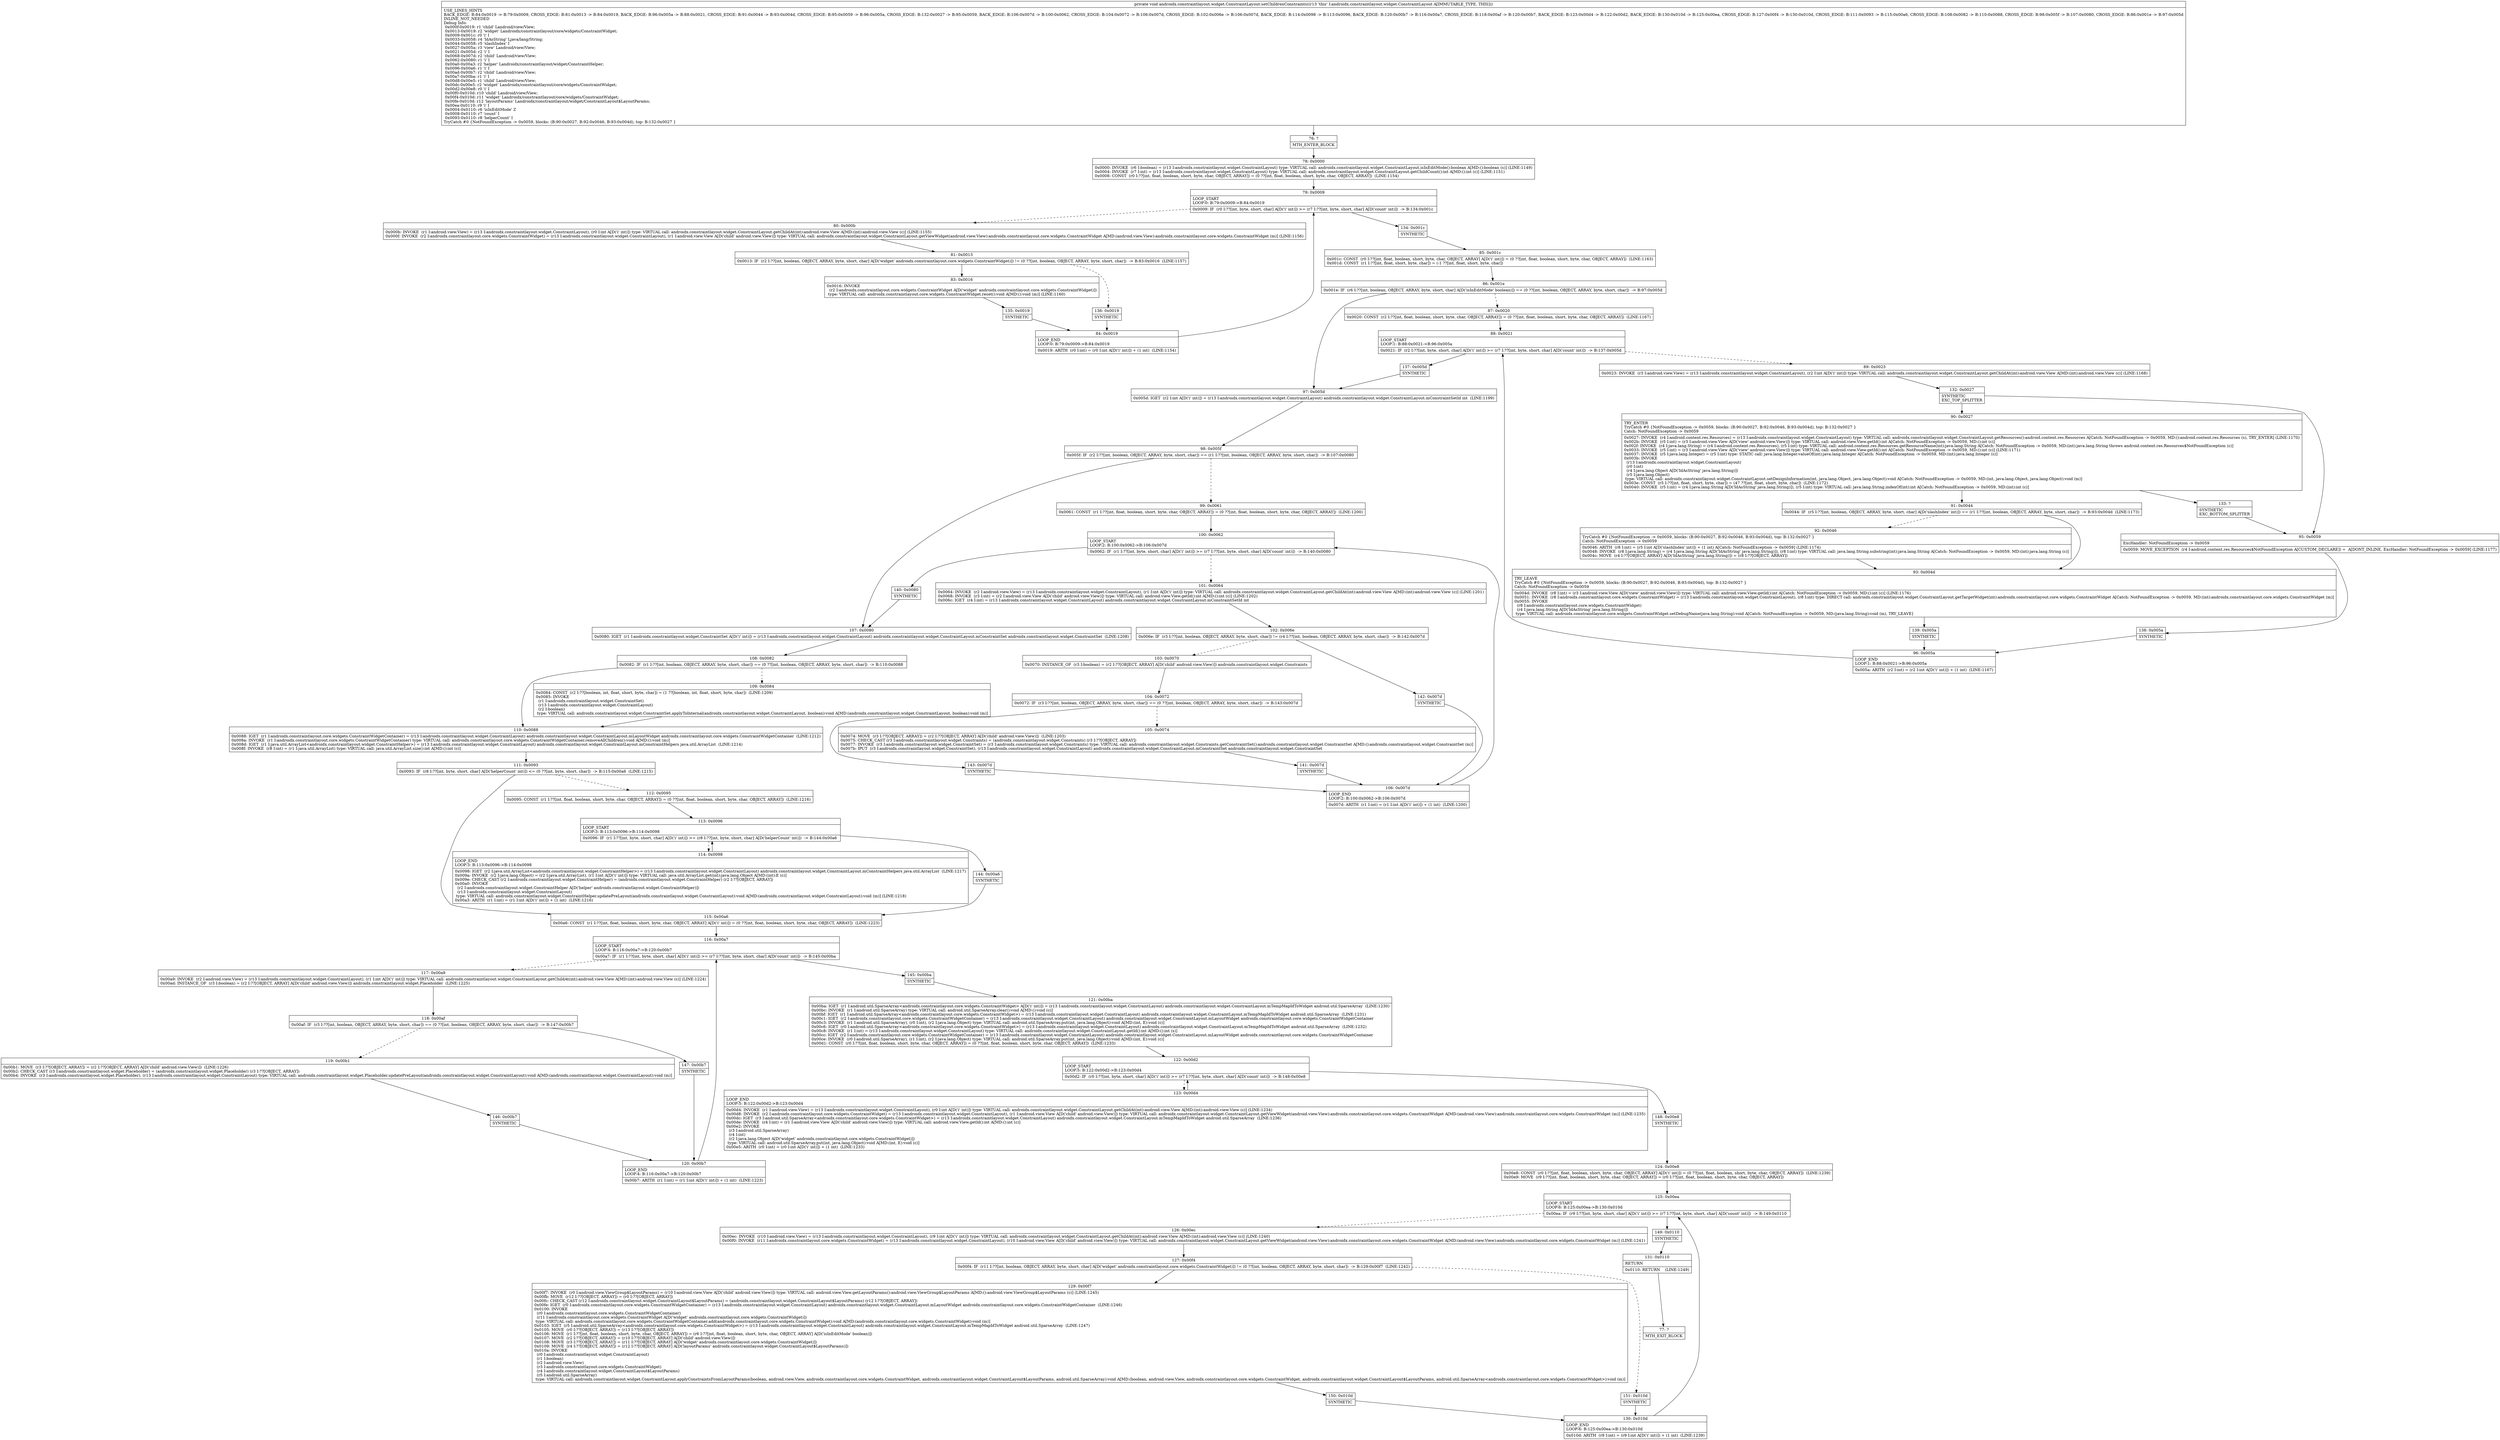 digraph "CFG forandroidx.constraintlayout.widget.ConstraintLayout.setChildrenConstraints()V" {
Node_76 [shape=record,label="{76\:\ ?|MTH_ENTER_BLOCK\l}"];
Node_78 [shape=record,label="{78\:\ 0x0000|0x0000: INVOKE  (r6 I:boolean) = (r13 I:androidx.constraintlayout.widget.ConstraintLayout) type: VIRTUAL call: androidx.constraintlayout.widget.ConstraintLayout.isInEditMode():boolean A[MD:():boolean (s)] (LINE:1149)\l0x0004: INVOKE  (r7 I:int) = (r13 I:androidx.constraintlayout.widget.ConstraintLayout) type: VIRTUAL call: androidx.constraintlayout.widget.ConstraintLayout.getChildCount():int A[MD:():int (c)] (LINE:1151)\l0x0008: CONST  (r0 I:??[int, float, boolean, short, byte, char, OBJECT, ARRAY]) = (0 ??[int, float, boolean, short, byte, char, OBJECT, ARRAY])  (LINE:1154)\l}"];
Node_79 [shape=record,label="{79\:\ 0x0009|LOOP_START\lLOOP:0: B:79:0x0009\-\>B:84:0x0019\l|0x0009: IF  (r0 I:??[int, byte, short, char] A[D('i' int)]) \>= (r7 I:??[int, byte, short, char] A[D('count' int)])  \-\> B:134:0x001c \l}"];
Node_80 [shape=record,label="{80\:\ 0x000b|0x000b: INVOKE  (r1 I:android.view.View) = (r13 I:androidx.constraintlayout.widget.ConstraintLayout), (r0 I:int A[D('i' int)]) type: VIRTUAL call: androidx.constraintlayout.widget.ConstraintLayout.getChildAt(int):android.view.View A[MD:(int):android.view.View (c)] (LINE:1155)\l0x000f: INVOKE  (r2 I:androidx.constraintlayout.core.widgets.ConstraintWidget) = (r13 I:androidx.constraintlayout.widget.ConstraintLayout), (r1 I:android.view.View A[D('child' android.view.View)]) type: VIRTUAL call: androidx.constraintlayout.widget.ConstraintLayout.getViewWidget(android.view.View):androidx.constraintlayout.core.widgets.ConstraintWidget A[MD:(android.view.View):androidx.constraintlayout.core.widgets.ConstraintWidget (m)] (LINE:1156)\l}"];
Node_81 [shape=record,label="{81\:\ 0x0013|0x0013: IF  (r2 I:??[int, boolean, OBJECT, ARRAY, byte, short, char] A[D('widget' androidx.constraintlayout.core.widgets.ConstraintWidget)]) != (0 ??[int, boolean, OBJECT, ARRAY, byte, short, char])  \-\> B:83:0x0016  (LINE:1157)\l}"];
Node_83 [shape=record,label="{83\:\ 0x0016|0x0016: INVOKE  \l  (r2 I:androidx.constraintlayout.core.widgets.ConstraintWidget A[D('widget' androidx.constraintlayout.core.widgets.ConstraintWidget)])\l type: VIRTUAL call: androidx.constraintlayout.core.widgets.ConstraintWidget.reset():void A[MD:():void (m)] (LINE:1160)\l}"];
Node_135 [shape=record,label="{135\:\ 0x0019|SYNTHETIC\l}"];
Node_84 [shape=record,label="{84\:\ 0x0019|LOOP_END\lLOOP:0: B:79:0x0009\-\>B:84:0x0019\l|0x0019: ARITH  (r0 I:int) = (r0 I:int A[D('i' int)]) + (1 int)  (LINE:1154)\l}"];
Node_136 [shape=record,label="{136\:\ 0x0019|SYNTHETIC\l}"];
Node_134 [shape=record,label="{134\:\ 0x001c|SYNTHETIC\l}"];
Node_85 [shape=record,label="{85\:\ 0x001c|0x001c: CONST  (r0 I:??[int, float, boolean, short, byte, char, OBJECT, ARRAY] A[D('i' int)]) = (0 ??[int, float, boolean, short, byte, char, OBJECT, ARRAY])  (LINE:1163)\l0x001d: CONST  (r1 I:??[int, float, short, byte, char]) = (\-1 ??[int, float, short, byte, char]) \l}"];
Node_86 [shape=record,label="{86\:\ 0x001e|0x001e: IF  (r6 I:??[int, boolean, OBJECT, ARRAY, byte, short, char] A[D('isInEditMode' boolean)]) == (0 ??[int, boolean, OBJECT, ARRAY, byte, short, char])  \-\> B:97:0x005d \l}"];
Node_87 [shape=record,label="{87\:\ 0x0020|0x0020: CONST  (r2 I:??[int, float, boolean, short, byte, char, OBJECT, ARRAY]) = (0 ??[int, float, boolean, short, byte, char, OBJECT, ARRAY])  (LINE:1167)\l}"];
Node_88 [shape=record,label="{88\:\ 0x0021|LOOP_START\lLOOP:1: B:88:0x0021\-\>B:96:0x005a\l|0x0021: IF  (r2 I:??[int, byte, short, char] A[D('i' int)]) \>= (r7 I:??[int, byte, short, char] A[D('count' int)])  \-\> B:137:0x005d \l}"];
Node_89 [shape=record,label="{89\:\ 0x0023|0x0023: INVOKE  (r3 I:android.view.View) = (r13 I:androidx.constraintlayout.widget.ConstraintLayout), (r2 I:int A[D('i' int)]) type: VIRTUAL call: androidx.constraintlayout.widget.ConstraintLayout.getChildAt(int):android.view.View A[MD:(int):android.view.View (c)] (LINE:1168)\l}"];
Node_132 [shape=record,label="{132\:\ 0x0027|SYNTHETIC\lEXC_TOP_SPLITTER\l}"];
Node_90 [shape=record,label="{90\:\ 0x0027|TRY_ENTER\lTryCatch #0 \{NotFoundException \-\> 0x0059, blocks: (B:90:0x0027, B:92:0x0046, B:93:0x004d), top: B:132:0x0027 \}\lCatch: NotFoundException \-\> 0x0059\l|0x0027: INVOKE  (r4 I:android.content.res.Resources) = (r13 I:androidx.constraintlayout.widget.ConstraintLayout) type: VIRTUAL call: androidx.constraintlayout.widget.ConstraintLayout.getResources():android.content.res.Resources A[Catch: NotFoundException \-\> 0x0059, MD:():android.content.res.Resources (s), TRY_ENTER] (LINE:1170)\l0x002b: INVOKE  (r5 I:int) = (r3 I:android.view.View A[D('view' android.view.View)]) type: VIRTUAL call: android.view.View.getId():int A[Catch: NotFoundException \-\> 0x0059, MD:():int (c)]\l0x002f: INVOKE  (r4 I:java.lang.String) = (r4 I:android.content.res.Resources), (r5 I:int) type: VIRTUAL call: android.content.res.Resources.getResourceName(int):java.lang.String A[Catch: NotFoundException \-\> 0x0059, MD:(int):java.lang.String throws android.content.res.Resources$NotFoundException (c)]\l0x0033: INVOKE  (r5 I:int) = (r3 I:android.view.View A[D('view' android.view.View)]) type: VIRTUAL call: android.view.View.getId():int A[Catch: NotFoundException \-\> 0x0059, MD:():int (c)] (LINE:1171)\l0x0037: INVOKE  (r5 I:java.lang.Integer) = (r5 I:int) type: STATIC call: java.lang.Integer.valueOf(int):java.lang.Integer A[Catch: NotFoundException \-\> 0x0059, MD:(int):java.lang.Integer (c)]\l0x003b: INVOKE  \l  (r13 I:androidx.constraintlayout.widget.ConstraintLayout)\l  (r0 I:int)\l  (r4 I:java.lang.Object A[D('IdAsString' java.lang.String)])\l  (r5 I:java.lang.Object)\l type: VIRTUAL call: androidx.constraintlayout.widget.ConstraintLayout.setDesignInformation(int, java.lang.Object, java.lang.Object):void A[Catch: NotFoundException \-\> 0x0059, MD:(int, java.lang.Object, java.lang.Object):void (m)]\l0x003e: CONST  (r5 I:??[int, float, short, byte, char]) = (47 ??[int, float, short, byte, char])  (LINE:1172)\l0x0040: INVOKE  (r5 I:int) = (r4 I:java.lang.String A[D('IdAsString' java.lang.String)]), (r5 I:int) type: VIRTUAL call: java.lang.String.indexOf(int):int A[Catch: NotFoundException \-\> 0x0059, MD:(int):int (c)]\l}"];
Node_91 [shape=record,label="{91\:\ 0x0044|0x0044: IF  (r5 I:??[int, boolean, OBJECT, ARRAY, byte, short, char] A[D('slashIndex' int)]) == (r1 I:??[int, boolean, OBJECT, ARRAY, byte, short, char])  \-\> B:93:0x004d  (LINE:1173)\l}"];
Node_92 [shape=record,label="{92\:\ 0x0046|TryCatch #0 \{NotFoundException \-\> 0x0059, blocks: (B:90:0x0027, B:92:0x0046, B:93:0x004d), top: B:132:0x0027 \}\lCatch: NotFoundException \-\> 0x0059\l|0x0046: ARITH  (r8 I:int) = (r5 I:int A[D('slashIndex' int)]) + (1 int) A[Catch: NotFoundException \-\> 0x0059] (LINE:1174)\l0x0048: INVOKE  (r8 I:java.lang.String) = (r4 I:java.lang.String A[D('IdAsString' java.lang.String)]), (r8 I:int) type: VIRTUAL call: java.lang.String.substring(int):java.lang.String A[Catch: NotFoundException \-\> 0x0059, MD:(int):java.lang.String (c)]\l0x004c: MOVE  (r4 I:??[OBJECT, ARRAY] A[D('IdAsString' java.lang.String)]) = (r8 I:??[OBJECT, ARRAY]) \l}"];
Node_93 [shape=record,label="{93\:\ 0x004d|TRY_LEAVE\lTryCatch #0 \{NotFoundException \-\> 0x0059, blocks: (B:90:0x0027, B:92:0x0046, B:93:0x004d), top: B:132:0x0027 \}\lCatch: NotFoundException \-\> 0x0059\l|0x004d: INVOKE  (r8 I:int) = (r3 I:android.view.View A[D('view' android.view.View)]) type: VIRTUAL call: android.view.View.getId():int A[Catch: NotFoundException \-\> 0x0059, MD:():int (c)] (LINE:1176)\l0x0051: INVOKE  (r8 I:androidx.constraintlayout.core.widgets.ConstraintWidget) = (r13 I:androidx.constraintlayout.widget.ConstraintLayout), (r8 I:int) type: DIRECT call: androidx.constraintlayout.widget.ConstraintLayout.getTargetWidget(int):androidx.constraintlayout.core.widgets.ConstraintWidget A[Catch: NotFoundException \-\> 0x0059, MD:(int):androidx.constraintlayout.core.widgets.ConstraintWidget (m)]\l0x0055: INVOKE  \l  (r8 I:androidx.constraintlayout.core.widgets.ConstraintWidget)\l  (r4 I:java.lang.String A[D('IdAsString' java.lang.String)])\l type: VIRTUAL call: androidx.constraintlayout.core.widgets.ConstraintWidget.setDebugName(java.lang.String):void A[Catch: NotFoundException \-\> 0x0059, MD:(java.lang.String):void (m), TRY_LEAVE]\l}"];
Node_139 [shape=record,label="{139\:\ 0x005a|SYNTHETIC\l}"];
Node_96 [shape=record,label="{96\:\ 0x005a|LOOP_END\lLOOP:1: B:88:0x0021\-\>B:96:0x005a\l|0x005a: ARITH  (r2 I:int) = (r2 I:int A[D('i' int)]) + (1 int)  (LINE:1167)\l}"];
Node_133 [shape=record,label="{133\:\ ?|SYNTHETIC\lEXC_BOTTOM_SPLITTER\l}"];
Node_95 [shape=record,label="{95\:\ 0x0059|ExcHandler: NotFoundException \-\> 0x0059\l|0x0059: MOVE_EXCEPTION  (r4 I:android.content.res.Resources$NotFoundException A[CUSTOM_DECLARE]) =  A[DONT_INLINE, ExcHandler: NotFoundException \-\> 0x0059] (LINE:1177)\l}"];
Node_138 [shape=record,label="{138\:\ 0x005a|SYNTHETIC\l}"];
Node_137 [shape=record,label="{137\:\ 0x005d|SYNTHETIC\l}"];
Node_97 [shape=record,label="{97\:\ 0x005d|0x005d: IGET  (r2 I:int A[D('i' int)]) = (r13 I:androidx.constraintlayout.widget.ConstraintLayout) androidx.constraintlayout.widget.ConstraintLayout.mConstraintSetId int  (LINE:1199)\l}"];
Node_98 [shape=record,label="{98\:\ 0x005f|0x005f: IF  (r2 I:??[int, boolean, OBJECT, ARRAY, byte, short, char]) == (r1 I:??[int, boolean, OBJECT, ARRAY, byte, short, char])  \-\> B:107:0x0080 \l}"];
Node_99 [shape=record,label="{99\:\ 0x0061|0x0061: CONST  (r1 I:??[int, float, boolean, short, byte, char, OBJECT, ARRAY]) = (0 ??[int, float, boolean, short, byte, char, OBJECT, ARRAY])  (LINE:1200)\l}"];
Node_100 [shape=record,label="{100\:\ 0x0062|LOOP_START\lLOOP:2: B:100:0x0062\-\>B:106:0x007d\l|0x0062: IF  (r1 I:??[int, byte, short, char] A[D('i' int)]) \>= (r7 I:??[int, byte, short, char] A[D('count' int)])  \-\> B:140:0x0080 \l}"];
Node_101 [shape=record,label="{101\:\ 0x0064|0x0064: INVOKE  (r2 I:android.view.View) = (r13 I:androidx.constraintlayout.widget.ConstraintLayout), (r1 I:int A[D('i' int)]) type: VIRTUAL call: androidx.constraintlayout.widget.ConstraintLayout.getChildAt(int):android.view.View A[MD:(int):android.view.View (c)] (LINE:1201)\l0x0068: INVOKE  (r3 I:int) = (r2 I:android.view.View A[D('child' android.view.View)]) type: VIRTUAL call: android.view.View.getId():int A[MD:():int (c)] (LINE:1202)\l0x006c: IGET  (r4 I:int) = (r13 I:androidx.constraintlayout.widget.ConstraintLayout) androidx.constraintlayout.widget.ConstraintLayout.mConstraintSetId int \l}"];
Node_102 [shape=record,label="{102\:\ 0x006e|0x006e: IF  (r3 I:??[int, boolean, OBJECT, ARRAY, byte, short, char]) != (r4 I:??[int, boolean, OBJECT, ARRAY, byte, short, char])  \-\> B:142:0x007d \l}"];
Node_103 [shape=record,label="{103\:\ 0x0070|0x0070: INSTANCE_OF  (r3 I:boolean) = (r2 I:??[OBJECT, ARRAY] A[D('child' android.view.View)]) androidx.constraintlayout.widget.Constraints \l}"];
Node_104 [shape=record,label="{104\:\ 0x0072|0x0072: IF  (r3 I:??[int, boolean, OBJECT, ARRAY, byte, short, char]) == (0 ??[int, boolean, OBJECT, ARRAY, byte, short, char])  \-\> B:143:0x007d \l}"];
Node_105 [shape=record,label="{105\:\ 0x0074|0x0074: MOVE  (r3 I:??[OBJECT, ARRAY]) = (r2 I:??[OBJECT, ARRAY] A[D('child' android.view.View)])  (LINE:1203)\l0x0075: CHECK_CAST (r3 I:androidx.constraintlayout.widget.Constraints) = (androidx.constraintlayout.widget.Constraints) (r3 I:??[OBJECT, ARRAY]) \l0x0077: INVOKE  (r3 I:androidx.constraintlayout.widget.ConstraintSet) = (r3 I:androidx.constraintlayout.widget.Constraints) type: VIRTUAL call: androidx.constraintlayout.widget.Constraints.getConstraintSet():androidx.constraintlayout.widget.ConstraintSet A[MD:():androidx.constraintlayout.widget.ConstraintSet (m)]\l0x007b: IPUT  (r3 I:androidx.constraintlayout.widget.ConstraintSet), (r13 I:androidx.constraintlayout.widget.ConstraintLayout) androidx.constraintlayout.widget.ConstraintLayout.mConstraintSet androidx.constraintlayout.widget.ConstraintSet \l}"];
Node_141 [shape=record,label="{141\:\ 0x007d|SYNTHETIC\l}"];
Node_106 [shape=record,label="{106\:\ 0x007d|LOOP_END\lLOOP:2: B:100:0x0062\-\>B:106:0x007d\l|0x007d: ARITH  (r1 I:int) = (r1 I:int A[D('i' int)]) + (1 int)  (LINE:1200)\l}"];
Node_143 [shape=record,label="{143\:\ 0x007d|SYNTHETIC\l}"];
Node_142 [shape=record,label="{142\:\ 0x007d|SYNTHETIC\l}"];
Node_140 [shape=record,label="{140\:\ 0x0080|SYNTHETIC\l}"];
Node_107 [shape=record,label="{107\:\ 0x0080|0x0080: IGET  (r1 I:androidx.constraintlayout.widget.ConstraintSet A[D('i' int)]) = (r13 I:androidx.constraintlayout.widget.ConstraintLayout) androidx.constraintlayout.widget.ConstraintLayout.mConstraintSet androidx.constraintlayout.widget.ConstraintSet  (LINE:1208)\l}"];
Node_108 [shape=record,label="{108\:\ 0x0082|0x0082: IF  (r1 I:??[int, boolean, OBJECT, ARRAY, byte, short, char]) == (0 ??[int, boolean, OBJECT, ARRAY, byte, short, char])  \-\> B:110:0x0088 \l}"];
Node_109 [shape=record,label="{109\:\ 0x0084|0x0084: CONST  (r2 I:??[boolean, int, float, short, byte, char]) = (1 ??[boolean, int, float, short, byte, char])  (LINE:1209)\l0x0085: INVOKE  \l  (r1 I:androidx.constraintlayout.widget.ConstraintSet)\l  (r13 I:androidx.constraintlayout.widget.ConstraintLayout)\l  (r2 I:boolean)\l type: VIRTUAL call: androidx.constraintlayout.widget.ConstraintSet.applyToInternal(androidx.constraintlayout.widget.ConstraintLayout, boolean):void A[MD:(androidx.constraintlayout.widget.ConstraintLayout, boolean):void (m)]\l}"];
Node_110 [shape=record,label="{110\:\ 0x0088|0x0088: IGET  (r1 I:androidx.constraintlayout.core.widgets.ConstraintWidgetContainer) = (r13 I:androidx.constraintlayout.widget.ConstraintLayout) androidx.constraintlayout.widget.ConstraintLayout.mLayoutWidget androidx.constraintlayout.core.widgets.ConstraintWidgetContainer  (LINE:1212)\l0x008a: INVOKE  (r1 I:androidx.constraintlayout.core.widgets.ConstraintWidgetContainer) type: VIRTUAL call: androidx.constraintlayout.core.widgets.ConstraintWidgetContainer.removeAllChildren():void A[MD:():void (m)]\l0x008d: IGET  (r1 I:java.util.ArrayList\<androidx.constraintlayout.widget.ConstraintHelper\>) = (r13 I:androidx.constraintlayout.widget.ConstraintLayout) androidx.constraintlayout.widget.ConstraintLayout.mConstraintHelpers java.util.ArrayList  (LINE:1214)\l0x008f: INVOKE  (r8 I:int) = (r1 I:java.util.ArrayList) type: VIRTUAL call: java.util.ArrayList.size():int A[MD:():int (c)]\l}"];
Node_111 [shape=record,label="{111\:\ 0x0093|0x0093: IF  (r8 I:??[int, byte, short, char] A[D('helperCount' int)]) \<= (0 ??[int, byte, short, char])  \-\> B:115:0x00a6  (LINE:1215)\l}"];
Node_112 [shape=record,label="{112\:\ 0x0095|0x0095: CONST  (r1 I:??[int, float, boolean, short, byte, char, OBJECT, ARRAY]) = (0 ??[int, float, boolean, short, byte, char, OBJECT, ARRAY])  (LINE:1216)\l}"];
Node_113 [shape=record,label="{113\:\ 0x0096|LOOP_START\lLOOP:3: B:113:0x0096\-\>B:114:0x0098\l|0x0096: IF  (r1 I:??[int, byte, short, char] A[D('i' int)]) \>= (r8 I:??[int, byte, short, char] A[D('helperCount' int)])  \-\> B:144:0x00a6 \l}"];
Node_114 [shape=record,label="{114\:\ 0x0098|LOOP_END\lLOOP:3: B:113:0x0096\-\>B:114:0x0098\l|0x0098: IGET  (r2 I:java.util.ArrayList\<androidx.constraintlayout.widget.ConstraintHelper\>) = (r13 I:androidx.constraintlayout.widget.ConstraintLayout) androidx.constraintlayout.widget.ConstraintLayout.mConstraintHelpers java.util.ArrayList  (LINE:1217)\l0x009a: INVOKE  (r2 I:java.lang.Object) = (r2 I:java.util.ArrayList), (r1 I:int A[D('i' int)]) type: VIRTUAL call: java.util.ArrayList.get(int):java.lang.Object A[MD:(int):E (c)]\l0x009e: CHECK_CAST (r2 I:androidx.constraintlayout.widget.ConstraintHelper) = (androidx.constraintlayout.widget.ConstraintHelper) (r2 I:??[OBJECT, ARRAY]) \l0x00a0: INVOKE  \l  (r2 I:androidx.constraintlayout.widget.ConstraintHelper A[D('helper' androidx.constraintlayout.widget.ConstraintHelper)])\l  (r13 I:androidx.constraintlayout.widget.ConstraintLayout)\l type: VIRTUAL call: androidx.constraintlayout.widget.ConstraintHelper.updatePreLayout(androidx.constraintlayout.widget.ConstraintLayout):void A[MD:(androidx.constraintlayout.widget.ConstraintLayout):void (m)] (LINE:1218)\l0x00a3: ARITH  (r1 I:int) = (r1 I:int A[D('i' int)]) + (1 int)  (LINE:1216)\l}"];
Node_144 [shape=record,label="{144\:\ 0x00a6|SYNTHETIC\l}"];
Node_115 [shape=record,label="{115\:\ 0x00a6|0x00a6: CONST  (r1 I:??[int, float, boolean, short, byte, char, OBJECT, ARRAY] A[D('i' int)]) = (0 ??[int, float, boolean, short, byte, char, OBJECT, ARRAY])  (LINE:1223)\l}"];
Node_116 [shape=record,label="{116\:\ 0x00a7|LOOP_START\lLOOP:4: B:116:0x00a7\-\>B:120:0x00b7\l|0x00a7: IF  (r1 I:??[int, byte, short, char] A[D('i' int)]) \>= (r7 I:??[int, byte, short, char] A[D('count' int)])  \-\> B:145:0x00ba \l}"];
Node_117 [shape=record,label="{117\:\ 0x00a9|0x00a9: INVOKE  (r2 I:android.view.View) = (r13 I:androidx.constraintlayout.widget.ConstraintLayout), (r1 I:int A[D('i' int)]) type: VIRTUAL call: androidx.constraintlayout.widget.ConstraintLayout.getChildAt(int):android.view.View A[MD:(int):android.view.View (c)] (LINE:1224)\l0x00ad: INSTANCE_OF  (r3 I:boolean) = (r2 I:??[OBJECT, ARRAY] A[D('child' android.view.View)]) androidx.constraintlayout.widget.Placeholder  (LINE:1225)\l}"];
Node_118 [shape=record,label="{118\:\ 0x00af|0x00af: IF  (r3 I:??[int, boolean, OBJECT, ARRAY, byte, short, char]) == (0 ??[int, boolean, OBJECT, ARRAY, byte, short, char])  \-\> B:147:0x00b7 \l}"];
Node_119 [shape=record,label="{119\:\ 0x00b1|0x00b1: MOVE  (r3 I:??[OBJECT, ARRAY]) = (r2 I:??[OBJECT, ARRAY] A[D('child' android.view.View)])  (LINE:1226)\l0x00b2: CHECK_CAST (r3 I:androidx.constraintlayout.widget.Placeholder) = (androidx.constraintlayout.widget.Placeholder) (r3 I:??[OBJECT, ARRAY]) \l0x00b4: INVOKE  (r3 I:androidx.constraintlayout.widget.Placeholder), (r13 I:androidx.constraintlayout.widget.ConstraintLayout) type: VIRTUAL call: androidx.constraintlayout.widget.Placeholder.updatePreLayout(androidx.constraintlayout.widget.ConstraintLayout):void A[MD:(androidx.constraintlayout.widget.ConstraintLayout):void (m)]\l}"];
Node_146 [shape=record,label="{146\:\ 0x00b7|SYNTHETIC\l}"];
Node_120 [shape=record,label="{120\:\ 0x00b7|LOOP_END\lLOOP:4: B:116:0x00a7\-\>B:120:0x00b7\l|0x00b7: ARITH  (r1 I:int) = (r1 I:int A[D('i' int)]) + (1 int)  (LINE:1223)\l}"];
Node_147 [shape=record,label="{147\:\ 0x00b7|SYNTHETIC\l}"];
Node_145 [shape=record,label="{145\:\ 0x00ba|SYNTHETIC\l}"];
Node_121 [shape=record,label="{121\:\ 0x00ba|0x00ba: IGET  (r1 I:android.util.SparseArray\<androidx.constraintlayout.core.widgets.ConstraintWidget\> A[D('i' int)]) = (r13 I:androidx.constraintlayout.widget.ConstraintLayout) androidx.constraintlayout.widget.ConstraintLayout.mTempMapIdToWidget android.util.SparseArray  (LINE:1230)\l0x00bc: INVOKE  (r1 I:android.util.SparseArray) type: VIRTUAL call: android.util.SparseArray.clear():void A[MD:():void (c)]\l0x00bf: IGET  (r1 I:android.util.SparseArray\<androidx.constraintlayout.core.widgets.ConstraintWidget\>) = (r13 I:androidx.constraintlayout.widget.ConstraintLayout) androidx.constraintlayout.widget.ConstraintLayout.mTempMapIdToWidget android.util.SparseArray  (LINE:1231)\l0x00c1: IGET  (r2 I:androidx.constraintlayout.core.widgets.ConstraintWidgetContainer) = (r13 I:androidx.constraintlayout.widget.ConstraintLayout) androidx.constraintlayout.widget.ConstraintLayout.mLayoutWidget androidx.constraintlayout.core.widgets.ConstraintWidgetContainer \l0x00c3: INVOKE  (r1 I:android.util.SparseArray), (r0 I:int), (r2 I:java.lang.Object) type: VIRTUAL call: android.util.SparseArray.put(int, java.lang.Object):void A[MD:(int, E):void (c)]\l0x00c6: IGET  (r0 I:android.util.SparseArray\<androidx.constraintlayout.core.widgets.ConstraintWidget\>) = (r13 I:androidx.constraintlayout.widget.ConstraintLayout) androidx.constraintlayout.widget.ConstraintLayout.mTempMapIdToWidget android.util.SparseArray  (LINE:1232)\l0x00c8: INVOKE  (r1 I:int) = (r13 I:androidx.constraintlayout.widget.ConstraintLayout) type: VIRTUAL call: androidx.constraintlayout.widget.ConstraintLayout.getId():int A[MD:():int (s)]\l0x00cc: IGET  (r2 I:androidx.constraintlayout.core.widgets.ConstraintWidgetContainer) = (r13 I:androidx.constraintlayout.widget.ConstraintLayout) androidx.constraintlayout.widget.ConstraintLayout.mLayoutWidget androidx.constraintlayout.core.widgets.ConstraintWidgetContainer \l0x00ce: INVOKE  (r0 I:android.util.SparseArray), (r1 I:int), (r2 I:java.lang.Object) type: VIRTUAL call: android.util.SparseArray.put(int, java.lang.Object):void A[MD:(int, E):void (c)]\l0x00d1: CONST  (r0 I:??[int, float, boolean, short, byte, char, OBJECT, ARRAY]) = (0 ??[int, float, boolean, short, byte, char, OBJECT, ARRAY])  (LINE:1233)\l}"];
Node_122 [shape=record,label="{122\:\ 0x00d2|LOOP_START\lLOOP:5: B:122:0x00d2\-\>B:123:0x00d4\l|0x00d2: IF  (r0 I:??[int, byte, short, char] A[D('i' int)]) \>= (r7 I:??[int, byte, short, char] A[D('count' int)])  \-\> B:148:0x00e8 \l}"];
Node_123 [shape=record,label="{123\:\ 0x00d4|LOOP_END\lLOOP:5: B:122:0x00d2\-\>B:123:0x00d4\l|0x00d4: INVOKE  (r1 I:android.view.View) = (r13 I:androidx.constraintlayout.widget.ConstraintLayout), (r0 I:int A[D('i' int)]) type: VIRTUAL call: androidx.constraintlayout.widget.ConstraintLayout.getChildAt(int):android.view.View A[MD:(int):android.view.View (c)] (LINE:1234)\l0x00d8: INVOKE  (r2 I:androidx.constraintlayout.core.widgets.ConstraintWidget) = (r13 I:androidx.constraintlayout.widget.ConstraintLayout), (r1 I:android.view.View A[D('child' android.view.View)]) type: VIRTUAL call: androidx.constraintlayout.widget.ConstraintLayout.getViewWidget(android.view.View):androidx.constraintlayout.core.widgets.ConstraintWidget A[MD:(android.view.View):androidx.constraintlayout.core.widgets.ConstraintWidget (m)] (LINE:1235)\l0x00dc: IGET  (r3 I:android.util.SparseArray\<androidx.constraintlayout.core.widgets.ConstraintWidget\>) = (r13 I:androidx.constraintlayout.widget.ConstraintLayout) androidx.constraintlayout.widget.ConstraintLayout.mTempMapIdToWidget android.util.SparseArray  (LINE:1236)\l0x00de: INVOKE  (r4 I:int) = (r1 I:android.view.View A[D('child' android.view.View)]) type: VIRTUAL call: android.view.View.getId():int A[MD:():int (c)]\l0x00e2: INVOKE  \l  (r3 I:android.util.SparseArray)\l  (r4 I:int)\l  (r2 I:java.lang.Object A[D('widget' androidx.constraintlayout.core.widgets.ConstraintWidget)])\l type: VIRTUAL call: android.util.SparseArray.put(int, java.lang.Object):void A[MD:(int, E):void (c)]\l0x00e5: ARITH  (r0 I:int) = (r0 I:int A[D('i' int)]) + (1 int)  (LINE:1233)\l}"];
Node_148 [shape=record,label="{148\:\ 0x00e8|SYNTHETIC\l}"];
Node_124 [shape=record,label="{124\:\ 0x00e8|0x00e8: CONST  (r0 I:??[int, float, boolean, short, byte, char, OBJECT, ARRAY] A[D('i' int)]) = (0 ??[int, float, boolean, short, byte, char, OBJECT, ARRAY])  (LINE:1239)\l0x00e9: MOVE  (r9 I:??[int, float, boolean, short, byte, char, OBJECT, ARRAY]) = (r0 I:??[int, float, boolean, short, byte, char, OBJECT, ARRAY]) \l}"];
Node_125 [shape=record,label="{125\:\ 0x00ea|LOOP_START\lLOOP:6: B:125:0x00ea\-\>B:130:0x010d\l|0x00ea: IF  (r9 I:??[int, byte, short, char] A[D('i' int)]) \>= (r7 I:??[int, byte, short, char] A[D('count' int)])  \-\> B:149:0x0110 \l}"];
Node_126 [shape=record,label="{126\:\ 0x00ec|0x00ec: INVOKE  (r10 I:android.view.View) = (r13 I:androidx.constraintlayout.widget.ConstraintLayout), (r9 I:int A[D('i' int)]) type: VIRTUAL call: androidx.constraintlayout.widget.ConstraintLayout.getChildAt(int):android.view.View A[MD:(int):android.view.View (c)] (LINE:1240)\l0x00f0: INVOKE  (r11 I:androidx.constraintlayout.core.widgets.ConstraintWidget) = (r13 I:androidx.constraintlayout.widget.ConstraintLayout), (r10 I:android.view.View A[D('child' android.view.View)]) type: VIRTUAL call: androidx.constraintlayout.widget.ConstraintLayout.getViewWidget(android.view.View):androidx.constraintlayout.core.widgets.ConstraintWidget A[MD:(android.view.View):androidx.constraintlayout.core.widgets.ConstraintWidget (m)] (LINE:1241)\l}"];
Node_127 [shape=record,label="{127\:\ 0x00f4|0x00f4: IF  (r11 I:??[int, boolean, OBJECT, ARRAY, byte, short, char] A[D('widget' androidx.constraintlayout.core.widgets.ConstraintWidget)]) != (0 ??[int, boolean, OBJECT, ARRAY, byte, short, char])  \-\> B:129:0x00f7  (LINE:1242)\l}"];
Node_129 [shape=record,label="{129\:\ 0x00f7|0x00f7: INVOKE  (r0 I:android.view.ViewGroup$LayoutParams) = (r10 I:android.view.View A[D('child' android.view.View)]) type: VIRTUAL call: android.view.View.getLayoutParams():android.view.ViewGroup$LayoutParams A[MD:():android.view.ViewGroup$LayoutParams (c)] (LINE:1245)\l0x00fb: MOVE  (r12 I:??[OBJECT, ARRAY]) = (r0 I:??[OBJECT, ARRAY]) \l0x00fc: CHECK_CAST (r12 I:androidx.constraintlayout.widget.ConstraintLayout$LayoutParams) = (androidx.constraintlayout.widget.ConstraintLayout$LayoutParams) (r12 I:??[OBJECT, ARRAY]) \l0x00fe: IGET  (r0 I:androidx.constraintlayout.core.widgets.ConstraintWidgetContainer) = (r13 I:androidx.constraintlayout.widget.ConstraintLayout) androidx.constraintlayout.widget.ConstraintLayout.mLayoutWidget androidx.constraintlayout.core.widgets.ConstraintWidgetContainer  (LINE:1246)\l0x0100: INVOKE  \l  (r0 I:androidx.constraintlayout.core.widgets.ConstraintWidgetContainer)\l  (r11 I:androidx.constraintlayout.core.widgets.ConstraintWidget A[D('widget' androidx.constraintlayout.core.widgets.ConstraintWidget)])\l type: VIRTUAL call: androidx.constraintlayout.core.widgets.ConstraintWidgetContainer.add(androidx.constraintlayout.core.widgets.ConstraintWidget):void A[MD:(androidx.constraintlayout.core.widgets.ConstraintWidget):void (m)]\l0x0103: IGET  (r5 I:android.util.SparseArray\<androidx.constraintlayout.core.widgets.ConstraintWidget\>) = (r13 I:androidx.constraintlayout.widget.ConstraintLayout) androidx.constraintlayout.widget.ConstraintLayout.mTempMapIdToWidget android.util.SparseArray  (LINE:1247)\l0x0105: MOVE  (r0 I:??[OBJECT, ARRAY]) = (r13 I:??[OBJECT, ARRAY]) \l0x0106: MOVE  (r1 I:??[int, float, boolean, short, byte, char, OBJECT, ARRAY]) = (r6 I:??[int, float, boolean, short, byte, char, OBJECT, ARRAY] A[D('isInEditMode' boolean)]) \l0x0107: MOVE  (r2 I:??[OBJECT, ARRAY]) = (r10 I:??[OBJECT, ARRAY] A[D('child' android.view.View)]) \l0x0108: MOVE  (r3 I:??[OBJECT, ARRAY]) = (r11 I:??[OBJECT, ARRAY] A[D('widget' androidx.constraintlayout.core.widgets.ConstraintWidget)]) \l0x0109: MOVE  (r4 I:??[OBJECT, ARRAY]) = (r12 I:??[OBJECT, ARRAY] A[D('layoutParams' androidx.constraintlayout.widget.ConstraintLayout$LayoutParams)]) \l0x010a: INVOKE  \l  (r0 I:androidx.constraintlayout.widget.ConstraintLayout)\l  (r1 I:boolean)\l  (r2 I:android.view.View)\l  (r3 I:androidx.constraintlayout.core.widgets.ConstraintWidget)\l  (r4 I:androidx.constraintlayout.widget.ConstraintLayout$LayoutParams)\l  (r5 I:android.util.SparseArray)\l type: VIRTUAL call: androidx.constraintlayout.widget.ConstraintLayout.applyConstraintsFromLayoutParams(boolean, android.view.View, androidx.constraintlayout.core.widgets.ConstraintWidget, androidx.constraintlayout.widget.ConstraintLayout$LayoutParams, android.util.SparseArray):void A[MD:(boolean, android.view.View, androidx.constraintlayout.core.widgets.ConstraintWidget, androidx.constraintlayout.widget.ConstraintLayout$LayoutParams, android.util.SparseArray\<androidx.constraintlayout.core.widgets.ConstraintWidget\>):void (m)]\l}"];
Node_150 [shape=record,label="{150\:\ 0x010d|SYNTHETIC\l}"];
Node_130 [shape=record,label="{130\:\ 0x010d|LOOP_END\lLOOP:6: B:125:0x00ea\-\>B:130:0x010d\l|0x010d: ARITH  (r9 I:int) = (r9 I:int A[D('i' int)]) + (1 int)  (LINE:1239)\l}"];
Node_151 [shape=record,label="{151\:\ 0x010d|SYNTHETIC\l}"];
Node_149 [shape=record,label="{149\:\ 0x0110|SYNTHETIC\l}"];
Node_131 [shape=record,label="{131\:\ 0x0110|RETURN\l|0x0110: RETURN    (LINE:1249)\l}"];
Node_77 [shape=record,label="{77\:\ ?|MTH_EXIT_BLOCK\l}"];
MethodNode[shape=record,label="{private void androidx.constraintlayout.widget.ConstraintLayout.setChildrenConstraints((r13 'this' I:androidx.constraintlayout.widget.ConstraintLayout A[IMMUTABLE_TYPE, THIS]))  | USE_LINES_HINTS\lBACK_EDGE: B:84:0x0019 \-\> B:79:0x0009, CROSS_EDGE: B:81:0x0013 \-\> B:84:0x0019, BACK_EDGE: B:96:0x005a \-\> B:88:0x0021, CROSS_EDGE: B:91:0x0044 \-\> B:93:0x004d, CROSS_EDGE: B:95:0x0059 \-\> B:96:0x005a, CROSS_EDGE: B:132:0x0027 \-\> B:95:0x0059, BACK_EDGE: B:106:0x007d \-\> B:100:0x0062, CROSS_EDGE: B:104:0x0072 \-\> B:106:0x007d, CROSS_EDGE: B:102:0x006e \-\> B:106:0x007d, BACK_EDGE: B:114:0x0098 \-\> B:113:0x0096, BACK_EDGE: B:120:0x00b7 \-\> B:116:0x00a7, CROSS_EDGE: B:118:0x00af \-\> B:120:0x00b7, BACK_EDGE: B:123:0x00d4 \-\> B:122:0x00d2, BACK_EDGE: B:130:0x010d \-\> B:125:0x00ea, CROSS_EDGE: B:127:0x00f4 \-\> B:130:0x010d, CROSS_EDGE: B:111:0x0093 \-\> B:115:0x00a6, CROSS_EDGE: B:108:0x0082 \-\> B:110:0x0088, CROSS_EDGE: B:98:0x005f \-\> B:107:0x0080, CROSS_EDGE: B:86:0x001e \-\> B:97:0x005d\lINLINE_NOT_NEEDED\lDebug Info:\l  0x000f\-0x0019: r1 'child' Landroid\/view\/View;\l  0x0013\-0x0019: r2 'widget' Landroidx\/constraintlayout\/core\/widgets\/ConstraintWidget;\l  0x0009\-0x001c: r0 'i' I\l  0x0033\-0x0058: r4 'IdAsString' Ljava\/lang\/String;\l  0x0044\-0x0058: r5 'slashIndex' I\l  0x0027\-0x005a: r3 'view' Landroid\/view\/View;\l  0x0021\-0x005d: r2 'i' I\l  0x0068\-0x007d: r2 'child' Landroid\/view\/View;\l  0x0062\-0x0080: r1 'i' I\l  0x00a0\-0x00a3: r2 'helper' Landroidx\/constraintlayout\/widget\/ConstraintHelper;\l  0x0096\-0x00a6: r1 'i' I\l  0x00ad\-0x00b7: r2 'child' Landroid\/view\/View;\l  0x00a7\-0x00ba: r1 'i' I\l  0x00d8\-0x00e5: r1 'child' Landroid\/view\/View;\l  0x00dc\-0x00e5: r2 'widget' Landroidx\/constraintlayout\/core\/widgets\/ConstraintWidget;\l  0x00d2\-0x00e8: r0 'i' I\l  0x00f0\-0x010d: r10 'child' Landroid\/view\/View;\l  0x00f4\-0x010d: r11 'widget' Landroidx\/constraintlayout\/core\/widgets\/ConstraintWidget;\l  0x00fe\-0x010d: r12 'layoutParams' Landroidx\/constraintlayout\/widget\/ConstraintLayout$LayoutParams;\l  0x00ea\-0x0110: r9 'i' I\l  0x0004\-0x0110: r6 'isInEditMode' Z\l  0x0008\-0x0110: r7 'count' I\l  0x0093\-0x0110: r8 'helperCount' I\lTryCatch #0 \{NotFoundException \-\> 0x0059, blocks: (B:90:0x0027, B:92:0x0046, B:93:0x004d), top: B:132:0x0027 \}\l}"];
MethodNode -> Node_76;Node_76 -> Node_78;
Node_78 -> Node_79;
Node_79 -> Node_80[style=dashed];
Node_79 -> Node_134;
Node_80 -> Node_81;
Node_81 -> Node_83;
Node_81 -> Node_136[style=dashed];
Node_83 -> Node_135;
Node_135 -> Node_84;
Node_84 -> Node_79;
Node_136 -> Node_84;
Node_134 -> Node_85;
Node_85 -> Node_86;
Node_86 -> Node_87[style=dashed];
Node_86 -> Node_97;
Node_87 -> Node_88;
Node_88 -> Node_89[style=dashed];
Node_88 -> Node_137;
Node_89 -> Node_132;
Node_132 -> Node_90;
Node_132 -> Node_95;
Node_90 -> Node_91;
Node_90 -> Node_133;
Node_91 -> Node_92[style=dashed];
Node_91 -> Node_93;
Node_92 -> Node_93;
Node_93 -> Node_139;
Node_139 -> Node_96;
Node_96 -> Node_88;
Node_133 -> Node_95;
Node_95 -> Node_138;
Node_138 -> Node_96;
Node_137 -> Node_97;
Node_97 -> Node_98;
Node_98 -> Node_99[style=dashed];
Node_98 -> Node_107;
Node_99 -> Node_100;
Node_100 -> Node_101[style=dashed];
Node_100 -> Node_140;
Node_101 -> Node_102;
Node_102 -> Node_103[style=dashed];
Node_102 -> Node_142;
Node_103 -> Node_104;
Node_104 -> Node_105[style=dashed];
Node_104 -> Node_143;
Node_105 -> Node_141;
Node_141 -> Node_106;
Node_106 -> Node_100;
Node_143 -> Node_106;
Node_142 -> Node_106;
Node_140 -> Node_107;
Node_107 -> Node_108;
Node_108 -> Node_109[style=dashed];
Node_108 -> Node_110;
Node_109 -> Node_110;
Node_110 -> Node_111;
Node_111 -> Node_112[style=dashed];
Node_111 -> Node_115;
Node_112 -> Node_113;
Node_113 -> Node_114[style=dashed];
Node_113 -> Node_144;
Node_114 -> Node_113;
Node_144 -> Node_115;
Node_115 -> Node_116;
Node_116 -> Node_117[style=dashed];
Node_116 -> Node_145;
Node_117 -> Node_118;
Node_118 -> Node_119[style=dashed];
Node_118 -> Node_147;
Node_119 -> Node_146;
Node_146 -> Node_120;
Node_120 -> Node_116;
Node_147 -> Node_120;
Node_145 -> Node_121;
Node_121 -> Node_122;
Node_122 -> Node_123[style=dashed];
Node_122 -> Node_148;
Node_123 -> Node_122;
Node_148 -> Node_124;
Node_124 -> Node_125;
Node_125 -> Node_126[style=dashed];
Node_125 -> Node_149;
Node_126 -> Node_127;
Node_127 -> Node_129;
Node_127 -> Node_151[style=dashed];
Node_129 -> Node_150;
Node_150 -> Node_130;
Node_130 -> Node_125;
Node_151 -> Node_130;
Node_149 -> Node_131;
Node_131 -> Node_77;
}

